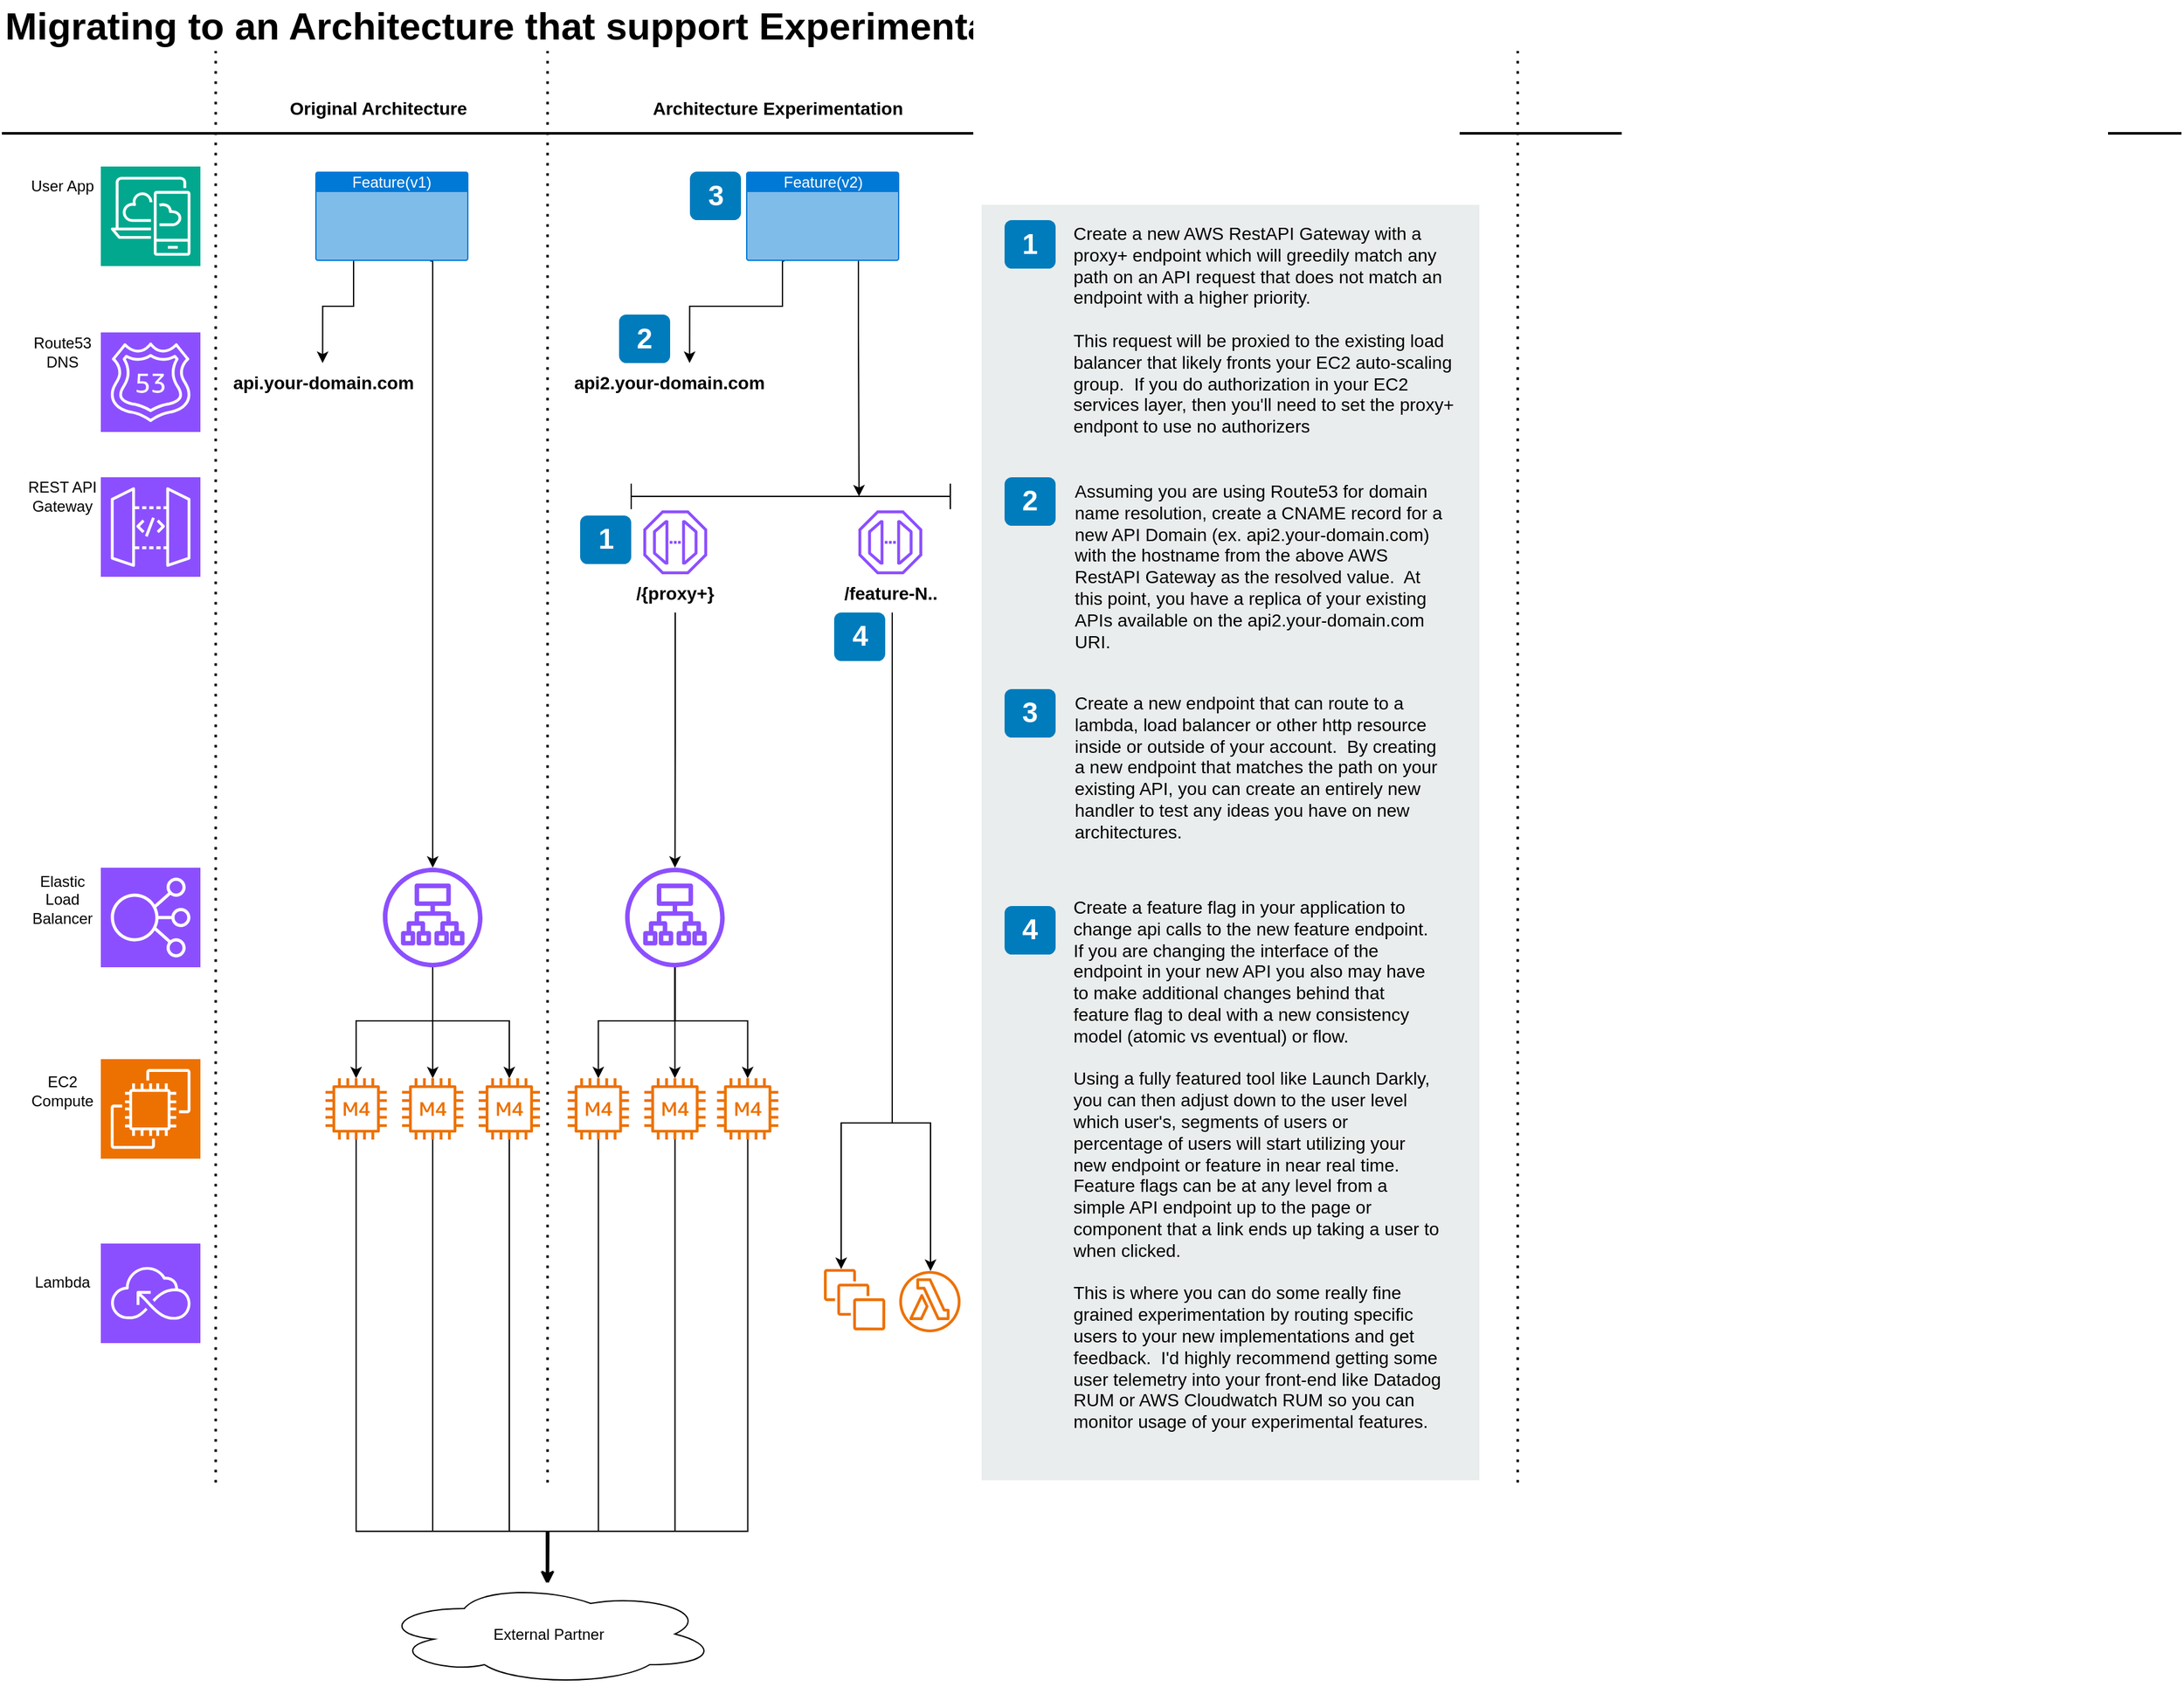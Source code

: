 <mxfile version="21.7.5" type="github">
  <diagram id="Ht1M8jgEwFfnCIfOTk4-" name="Page-1">
    <mxGraphModel dx="1132" dy="829" grid="1" gridSize="10" guides="1" tooltips="1" connect="1" arrows="1" fold="1" page="1" pageScale="1" pageWidth="1169" pageHeight="827" math="0" shadow="0">
      <root>
        <mxCell id="0" />
        <mxCell id="1" parent="0" />
        <mxCell id="-QjtrjUzRDEMRZ5MF8oH-9" value="1" style="rounded=1;whiteSpace=wrap;html=1;fillColor=#007CBD;strokeColor=none;fontColor=#FFFFFF;fontStyle=1;fontSize=22;" parent="1" vertex="1">
          <mxGeometry x="505.5" y="444" width="40" height="38" as="geometry" />
        </mxCell>
        <mxCell id="-QjtrjUzRDEMRZ5MF8oH-27" value="2" style="rounded=1;whiteSpace=wrap;html=1;fillColor=#007CBD;strokeColor=none;fontColor=#FFFFFF;fontStyle=1;fontSize=22;" parent="1" vertex="1">
          <mxGeometry x="536" y="286.5" width="40" height="38" as="geometry" />
        </mxCell>
        <mxCell id="-QjtrjUzRDEMRZ5MF8oH-29" value="4" style="rounded=1;whiteSpace=wrap;html=1;fillColor=#007CBD;strokeColor=none;fontColor=#FFFFFF;fontStyle=1;fontSize=22;" parent="1" vertex="1">
          <mxGeometry x="704.5" y="520" width="40" height="38" as="geometry" />
        </mxCell>
        <mxCell id="-QjtrjUzRDEMRZ5MF8oH-30" value="3" style="rounded=1;whiteSpace=wrap;html=1;fillColor=#007CBD;strokeColor=none;fontColor=#FFFFFF;fontStyle=1;fontSize=22;" parent="1" vertex="1">
          <mxGeometry x="591.5" y="174.5" width="40" height="38" as="geometry" />
        </mxCell>
        <mxCell id="-QjtrjUzRDEMRZ5MF8oH-47" value="Migrating to an Architecture that support Experimentation" style="text;html=1;resizable=0;points=[];autosize=1;align=left;verticalAlign=top;spacingTop=-4;fontSize=30;fontStyle=1" parent="1" vertex="1">
          <mxGeometry x="52.5" y="40" width="850" height="40" as="geometry" />
        </mxCell>
        <mxCell id="SCVMTBWpLvtzJIhz15lM-1" value="" style="line;strokeWidth=2;html=1;fontSize=14;" parent="1" vertex="1">
          <mxGeometry x="52.5" y="139.5" width="1707.5" height="10" as="geometry" />
        </mxCell>
        <mxCell id="7OVz4w7n9kzEPWy-4BBC-3" value="" style="rounded=0;whiteSpace=wrap;html=1;fillColor=#EAEDED;fontSize=22;fontColor=#FFFFFF;strokeColor=none;labelBackgroundColor=none;" parent="1" vertex="1">
          <mxGeometry x="820" y="200.5" width="390" height="999.5" as="geometry" />
        </mxCell>
        <mxCell id="7OVz4w7n9kzEPWy-4BBC-4" value="1" style="rounded=1;whiteSpace=wrap;html=1;fillColor=#007CBD;strokeColor=none;fontColor=#FFFFFF;fontStyle=1;fontSize=22;labelBackgroundColor=none;" parent="1" vertex="1">
          <mxGeometry x="838" y="212.5" width="40" height="38" as="geometry" />
        </mxCell>
        <mxCell id="7OVz4w7n9kzEPWy-4BBC-5" value="2" style="rounded=1;whiteSpace=wrap;html=1;fillColor=#007CBD;strokeColor=none;fontColor=#FFFFFF;fontStyle=1;fontSize=22;labelBackgroundColor=none;" parent="1" vertex="1">
          <mxGeometry x="838" y="414" width="40" height="38" as="geometry" />
        </mxCell>
        <mxCell id="7OVz4w7n9kzEPWy-4BBC-6" value="3" style="rounded=1;whiteSpace=wrap;html=1;fillColor=#007CBD;strokeColor=none;fontColor=#FFFFFF;fontStyle=1;fontSize=22;labelBackgroundColor=none;" parent="1" vertex="1">
          <mxGeometry x="838" y="580" width="40" height="38" as="geometry" />
        </mxCell>
        <mxCell id="7OVz4w7n9kzEPWy-4BBC-8" value="4" style="rounded=1;whiteSpace=wrap;html=1;fillColor=#007CBD;strokeColor=none;fontColor=#FFFFFF;fontStyle=1;fontSize=22;labelBackgroundColor=none;" parent="1" vertex="1">
          <mxGeometry x="838" y="750" width="40" height="38" as="geometry" />
        </mxCell>
        <mxCell id="7OVz4w7n9kzEPWy-4BBC-13" value="Create a new AWS RestAPI Gateway with a proxy+ endpoint which will greedily match any path on an API request that does not match an endpoint with a higher priority.&lt;br&gt;&lt;br&gt;This request will be proxied to the existing load balancer that likely fronts your EC2 auto-scaling group.&amp;nbsp; If you do authorization in your EC2 services layer, then you&#39;ll need to set the proxy+ endpont to use no authorizers" style="text;html=1;align=left;verticalAlign=top;spacingTop=-4;fontSize=14;labelBackgroundColor=none;whiteSpace=wrap;" parent="1" vertex="1">
          <mxGeometry x="889.5" y="212" width="310.5" height="118" as="geometry" />
        </mxCell>
        <mxCell id="7OVz4w7n9kzEPWy-4BBC-14" value="Assuming you are using Route53 for domain name resolution, create a CNAME record for a new API Domain (ex. api2.your-domain.com) with the hostname from the above AWS RestAPI Gateway as the resolved value.&amp;nbsp; At this point, you have a replica of your existing APIs available on the api2.your-domain.com URI." style="text;html=1;align=left;verticalAlign=top;spacingTop=-4;fontSize=14;labelBackgroundColor=none;whiteSpace=wrap;" parent="1" vertex="1">
          <mxGeometry x="890.5" y="414" width="289.5" height="115" as="geometry" />
        </mxCell>
        <mxCell id="7OVz4w7n9kzEPWy-4BBC-16" value="&lt;span&gt;Create a feature flag in your application to change api calls to the new feature endpoint. If you are changing the interface of the endpoint in your new API you also may have to make additional changes behind that feature flag to deal with a new consistency model (atomic vs eventual) or flow.&amp;nbsp; &lt;br&gt;&lt;br&gt;Using a fully featured tool like Launch Darkly, you can then adjust down to the user level which user&#39;s, segments of users or percentage of users will start utilizing your new endpoint or feature in near real time.&amp;nbsp; Feature flags can be at any level from a simple API endpoint up to the page or component that a link ends up taking a user to when clicked.&lt;br&gt;&lt;br&gt;This is where you can do some really fine grained experimentation by routing specific users to your new implementations and get feedback.&amp;nbsp; I&#39;d highly recommend getting some user telemetry into your front-end like Datadog RUM or AWS Cloudwatch RUM so you can monitor usage of your experimental features.&lt;br&gt;&lt;/span&gt;" style="text;html=1;align=left;verticalAlign=top;spacingTop=-4;fontSize=14;labelBackgroundColor=none;whiteSpace=wrap;" parent="1" vertex="1">
          <mxGeometry x="889.5" y="740" width="290.5" height="211" as="geometry" />
        </mxCell>
        <mxCell id="7OVz4w7n9kzEPWy-4BBC-19" value="Create a new endpoint that can route to a lambda, load balancer or other http resource inside or outside of your account.&amp;nbsp; By creating a new endpoint that matches the path on your existing API, you can create an entirely new handler to test any ideas you have on new architectures.&amp;nbsp;&amp;nbsp;" style="text;html=1;align=left;verticalAlign=top;spacingTop=-4;fontSize=14;labelBackgroundColor=none;whiteSpace=wrap;" parent="1" vertex="1">
          <mxGeometry x="890.5" y="580" width="289.5" height="113" as="geometry" />
        </mxCell>
        <mxCell id="La0AM62QfrlffkRoR9J9-1" value="" style="sketch=0;points=[[0,0,0],[0.25,0,0],[0.5,0,0],[0.75,0,0],[1,0,0],[0,1,0],[0.25,1,0],[0.5,1,0],[0.75,1,0],[1,1,0],[0,0.25,0],[0,0.5,0],[0,0.75,0],[1,0.25,0],[1,0.5,0],[1,0.75,0]];outlineConnect=0;fontColor=#232F3E;fillColor=#01A88D;strokeColor=#ffffff;dashed=0;verticalLabelPosition=bottom;verticalAlign=top;align=center;html=1;fontSize=12;fontStyle=0;aspect=fixed;shape=mxgraph.aws4.resourceIcon;resIcon=mxgraph.aws4.desktop_and_app_streaming;" vertex="1" parent="1">
          <mxGeometry x="130" y="170.5" width="78" height="78" as="geometry" />
        </mxCell>
        <mxCell id="La0AM62QfrlffkRoR9J9-2" value="" style="sketch=0;points=[[0,0,0],[0.25,0,0],[0.5,0,0],[0.75,0,0],[1,0,0],[0,1,0],[0.25,1,0],[0.5,1,0],[0.75,1,0],[1,1,0],[0,0.25,0],[0,0.5,0],[0,0.75,0],[1,0.25,0],[1,0.5,0],[1,0.75,0]];outlineConnect=0;fontColor=#232F3E;fillColor=#8C4FFF;strokeColor=#ffffff;dashed=0;verticalLabelPosition=bottom;verticalAlign=top;align=center;html=1;fontSize=12;fontStyle=0;aspect=fixed;shape=mxgraph.aws4.resourceIcon;resIcon=mxgraph.aws4.api_gateway;" vertex="1" parent="1">
          <mxGeometry x="130" y="414" width="78" height="78" as="geometry" />
        </mxCell>
        <mxCell id="La0AM62QfrlffkRoR9J9-3" value="" style="sketch=0;points=[[0,0,0],[0.25,0,0],[0.5,0,0],[0.75,0,0],[1,0,0],[0,1,0],[0.25,1,0],[0.5,1,0],[0.75,1,0],[1,1,0],[0,0.25,0],[0,0.5,0],[0,0.75,0],[1,0.25,0],[1,0.5,0],[1,0.75,0]];outlineConnect=0;fontColor=#232F3E;fillColor=#8C4FFF;strokeColor=#ffffff;dashed=0;verticalLabelPosition=bottom;verticalAlign=top;align=center;html=1;fontSize=12;fontStyle=0;aspect=fixed;shape=mxgraph.aws4.resourceIcon;resIcon=mxgraph.aws4.route_53;" vertex="1" parent="1">
          <mxGeometry x="130" y="300.5" width="78" height="78" as="geometry" />
        </mxCell>
        <mxCell id="La0AM62QfrlffkRoR9J9-21" style="edgeStyle=orthogonalEdgeStyle;rounded=0;orthogonalLoop=1;jettySize=auto;html=1;exitX=0.75;exitY=1;exitDx=0;exitDy=0;exitPerimeter=0;" edge="1" parent="1" source="La0AM62QfrlffkRoR9J9-5" target="La0AM62QfrlffkRoR9J9-16">
          <mxGeometry relative="1" as="geometry">
            <Array as="points">
              <mxPoint x="390" y="244" />
            </Array>
          </mxGeometry>
        </mxCell>
        <mxCell id="La0AM62QfrlffkRoR9J9-4" value="api.your-domain.com" style="text;html=1;strokeColor=none;fillColor=none;align=center;verticalAlign=middle;whiteSpace=wrap;rounded=0;fontSize=14;fontStyle=1" vertex="1" parent="1">
          <mxGeometry x="189.5" y="324.5" width="228.5" height="30" as="geometry" />
        </mxCell>
        <mxCell id="La0AM62QfrlffkRoR9J9-20" style="edgeStyle=orthogonalEdgeStyle;rounded=0;orthogonalLoop=1;jettySize=auto;html=1;exitX=0.25;exitY=1;exitDx=0;exitDy=0;exitPerimeter=0;entryX=0.5;entryY=0;entryDx=0;entryDy=0;" edge="1" parent="1" source="La0AM62QfrlffkRoR9J9-5" target="La0AM62QfrlffkRoR9J9-4">
          <mxGeometry relative="1" as="geometry">
            <mxPoint x="300" y="260" as="sourcePoint" />
            <Array as="points">
              <mxPoint x="328" y="280" />
              <mxPoint x="304" y="280" />
            </Array>
          </mxGeometry>
        </mxCell>
        <mxCell id="La0AM62QfrlffkRoR9J9-5" value="Feature(v1)" style="html=1;whiteSpace=wrap;strokeColor=none;fillColor=#0079D6;labelPosition=center;verticalLabelPosition=middle;verticalAlign=top;align=center;fontSize=12;outlineConnect=0;spacingTop=-6;fontColor=#FFFFFF;sketch=0;shape=mxgraph.sitemap.page;" vertex="1" parent="1">
          <mxGeometry x="298" y="174.5" width="120" height="70" as="geometry" />
        </mxCell>
        <mxCell id="La0AM62QfrlffkRoR9J9-23" value="" style="edgeStyle=orthogonalEdgeStyle;rounded=0;orthogonalLoop=1;jettySize=auto;html=1;exitX=0.25;exitY=1;exitDx=0;exitDy=0;exitPerimeter=0;entryX=0.5;entryY=0;entryDx=0;entryDy=0;" edge="1" parent="1" source="La0AM62QfrlffkRoR9J9-6">
          <mxGeometry relative="1" as="geometry">
            <mxPoint x="591.25" y="324.5" as="targetPoint" />
            <Array as="points">
              <mxPoint x="664" y="244" />
              <mxPoint x="664" y="280" />
              <mxPoint x="591" y="280" />
            </Array>
          </mxGeometry>
        </mxCell>
        <mxCell id="La0AM62QfrlffkRoR9J9-34" value="" style="edgeStyle=orthogonalEdgeStyle;rounded=0;orthogonalLoop=1;jettySize=auto;html=1;exitX=0.75;exitY=1;exitDx=0;exitDy=0;exitPerimeter=0;entryX=0.714;entryY=0.502;entryDx=0;entryDy=0;entryPerimeter=0;" edge="1" parent="1" target="La0AM62QfrlffkRoR9J9-33">
          <mxGeometry relative="1" as="geometry">
            <mxPoint x="723.5" y="244.5" as="sourcePoint" />
            <mxPoint x="720" y="420" as="targetPoint" />
            <Array as="points">
              <mxPoint x="723" y="300" />
              <mxPoint x="724" y="300" />
            </Array>
          </mxGeometry>
        </mxCell>
        <mxCell id="La0AM62QfrlffkRoR9J9-6" value="Feature(v2)" style="html=1;whiteSpace=wrap;strokeColor=none;fillColor=#0079D6;labelPosition=center;verticalLabelPosition=middle;verticalAlign=top;align=center;fontSize=12;outlineConnect=0;spacingTop=-6;fontColor=#FFFFFF;sketch=0;shape=mxgraph.sitemap.page;" vertex="1" parent="1">
          <mxGeometry x="635.5" y="174.5" width="120" height="70" as="geometry" />
        </mxCell>
        <mxCell id="La0AM62QfrlffkRoR9J9-8" value="Route53&lt;br&gt;DNS" style="text;html=1;strokeColor=none;fillColor=none;align=center;verticalAlign=middle;whiteSpace=wrap;rounded=0;" vertex="1" parent="1">
          <mxGeometry x="70" y="300.5" width="60" height="30" as="geometry" />
        </mxCell>
        <mxCell id="La0AM62QfrlffkRoR9J9-9" value="User App" style="text;html=1;strokeColor=none;fillColor=none;align=center;verticalAlign=middle;whiteSpace=wrap;rounded=0;" vertex="1" parent="1">
          <mxGeometry x="70" y="170.5" width="60" height="30" as="geometry" />
        </mxCell>
        <mxCell id="La0AM62QfrlffkRoR9J9-10" value="" style="sketch=0;points=[[0,0,0],[0.25,0,0],[0.5,0,0],[0.75,0,0],[1,0,0],[0,1,0],[0.25,1,0],[0.5,1,0],[0.75,1,0],[1,1,0],[0,0.25,0],[0,0.5,0],[0,0.75,0],[1,0.25,0],[1,0.5,0],[1,0.75,0]];outlineConnect=0;fontColor=#232F3E;fillColor=#8C4FFF;strokeColor=#ffffff;dashed=0;verticalLabelPosition=bottom;verticalAlign=top;align=center;html=1;fontSize=12;fontStyle=0;aspect=fixed;shape=mxgraph.aws4.resourceIcon;resIcon=mxgraph.aws4.elastic_load_balancing;" vertex="1" parent="1">
          <mxGeometry x="130" y="720" width="78" height="78" as="geometry" />
        </mxCell>
        <mxCell id="La0AM62QfrlffkRoR9J9-11" value="" style="sketch=0;points=[[0,0,0],[0.25,0,0],[0.5,0,0],[0.75,0,0],[1,0,0],[0,1,0],[0.25,1,0],[0.5,1,0],[0.75,1,0],[1,1,0],[0,0.25,0],[0,0.5,0],[0,0.75,0],[1,0.25,0],[1,0.5,0],[1,0.75,0]];outlineConnect=0;fontColor=#232F3E;fillColor=#ED7100;strokeColor=#ffffff;dashed=0;verticalLabelPosition=bottom;verticalAlign=top;align=center;html=1;fontSize=12;fontStyle=0;aspect=fixed;shape=mxgraph.aws4.resourceIcon;resIcon=mxgraph.aws4.ec2;" vertex="1" parent="1">
          <mxGeometry x="130" y="870" width="78" height="78" as="geometry" />
        </mxCell>
        <mxCell id="La0AM62QfrlffkRoR9J9-61" style="edgeStyle=orthogonalEdgeStyle;rounded=0;orthogonalLoop=1;jettySize=auto;html=1;" edge="1" parent="1" source="La0AM62QfrlffkRoR9J9-13" target="La0AM62QfrlffkRoR9J9-60">
          <mxGeometry relative="1" as="geometry">
            <Array as="points">
              <mxPoint x="330" y="1240" />
              <mxPoint x="481" y="1240" />
            </Array>
          </mxGeometry>
        </mxCell>
        <mxCell id="La0AM62QfrlffkRoR9J9-13" value="" style="sketch=0;outlineConnect=0;fontColor=#232F3E;gradientColor=none;fillColor=#ED7100;strokeColor=none;dashed=0;verticalLabelPosition=bottom;verticalAlign=top;align=center;html=1;fontSize=12;fontStyle=0;aspect=fixed;pointerEvents=1;shape=mxgraph.aws4.m4_instance;" vertex="1" parent="1">
          <mxGeometry x="306" y="885" width="48" height="48" as="geometry" />
        </mxCell>
        <mxCell id="La0AM62QfrlffkRoR9J9-62" style="edgeStyle=orthogonalEdgeStyle;rounded=0;orthogonalLoop=1;jettySize=auto;html=1;" edge="1" parent="1" source="La0AM62QfrlffkRoR9J9-14">
          <mxGeometry relative="1" as="geometry">
            <mxPoint x="480" y="1280" as="targetPoint" />
            <Array as="points">
              <mxPoint x="390" y="1240" />
              <mxPoint x="480" y="1240" />
            </Array>
          </mxGeometry>
        </mxCell>
        <mxCell id="La0AM62QfrlffkRoR9J9-14" value="" style="sketch=0;outlineConnect=0;fontColor=#232F3E;gradientColor=none;fillColor=#ED7100;strokeColor=none;dashed=0;verticalLabelPosition=bottom;verticalAlign=top;align=center;html=1;fontSize=12;fontStyle=0;aspect=fixed;pointerEvents=1;shape=mxgraph.aws4.m4_instance;" vertex="1" parent="1">
          <mxGeometry x="366" y="885" width="48" height="48" as="geometry" />
        </mxCell>
        <mxCell id="La0AM62QfrlffkRoR9J9-63" style="edgeStyle=orthogonalEdgeStyle;rounded=0;orthogonalLoop=1;jettySize=auto;html=1;" edge="1" parent="1" source="La0AM62QfrlffkRoR9J9-15">
          <mxGeometry relative="1" as="geometry">
            <mxPoint x="480" y="1280" as="targetPoint" />
            <Array as="points">
              <mxPoint x="450" y="1240" />
              <mxPoint x="480" y="1240" />
            </Array>
          </mxGeometry>
        </mxCell>
        <mxCell id="La0AM62QfrlffkRoR9J9-15" value="" style="sketch=0;outlineConnect=0;fontColor=#232F3E;gradientColor=none;fillColor=#ED7100;strokeColor=none;dashed=0;verticalLabelPosition=bottom;verticalAlign=top;align=center;html=1;fontSize=12;fontStyle=0;aspect=fixed;pointerEvents=1;shape=mxgraph.aws4.m4_instance;" vertex="1" parent="1">
          <mxGeometry x="426" y="885" width="48" height="48" as="geometry" />
        </mxCell>
        <mxCell id="La0AM62QfrlffkRoR9J9-17" value="" style="edgeStyle=orthogonalEdgeStyle;rounded=0;orthogonalLoop=1;jettySize=auto;html=1;" edge="1" parent="1" source="La0AM62QfrlffkRoR9J9-16" target="La0AM62QfrlffkRoR9J9-15">
          <mxGeometry relative="1" as="geometry">
            <Array as="points">
              <mxPoint x="390" y="840" />
              <mxPoint x="450" y="840" />
            </Array>
          </mxGeometry>
        </mxCell>
        <mxCell id="La0AM62QfrlffkRoR9J9-18" style="edgeStyle=orthogonalEdgeStyle;rounded=0;orthogonalLoop=1;jettySize=auto;html=1;" edge="1" parent="1" source="La0AM62QfrlffkRoR9J9-16" target="La0AM62QfrlffkRoR9J9-14">
          <mxGeometry relative="1" as="geometry" />
        </mxCell>
        <mxCell id="La0AM62QfrlffkRoR9J9-19" style="edgeStyle=orthogonalEdgeStyle;rounded=0;orthogonalLoop=1;jettySize=auto;html=1;" edge="1" parent="1" source="La0AM62QfrlffkRoR9J9-16" target="La0AM62QfrlffkRoR9J9-13">
          <mxGeometry relative="1" as="geometry">
            <Array as="points">
              <mxPoint x="390" y="840" />
              <mxPoint x="330" y="840" />
            </Array>
          </mxGeometry>
        </mxCell>
        <mxCell id="La0AM62QfrlffkRoR9J9-16" value="" style="sketch=0;outlineConnect=0;fontColor=#232F3E;gradientColor=none;fillColor=#8C4FFF;strokeColor=none;dashed=0;verticalLabelPosition=bottom;verticalAlign=top;align=center;html=1;fontSize=12;fontStyle=0;aspect=fixed;pointerEvents=1;shape=mxgraph.aws4.application_load_balancer;" vertex="1" parent="1">
          <mxGeometry x="351" y="720" width="78" height="78" as="geometry" />
        </mxCell>
        <mxCell id="La0AM62QfrlffkRoR9J9-22" value="api2.your-domain.com" style="text;html=1;strokeColor=none;fillColor=none;align=center;verticalAlign=middle;whiteSpace=wrap;rounded=0;fontSize=14;fontStyle=1" vertex="1" parent="1">
          <mxGeometry x="461" y="324.5" width="228.5" height="30" as="geometry" />
        </mxCell>
        <mxCell id="La0AM62QfrlffkRoR9J9-27" value="" style="group" vertex="1" connectable="0" parent="1">
          <mxGeometry x="540" y="440" width="80" height="80" as="geometry" />
        </mxCell>
        <mxCell id="La0AM62QfrlffkRoR9J9-24" value="/{proxy+}" style="text;html=1;strokeColor=none;fillColor=none;align=center;verticalAlign=middle;whiteSpace=wrap;rounded=0;fontSize=14;fontStyle=1" vertex="1" parent="La0AM62QfrlffkRoR9J9-27">
          <mxGeometry y="50" width="80" height="30" as="geometry" />
        </mxCell>
        <mxCell id="La0AM62QfrlffkRoR9J9-26" value="" style="sketch=0;outlineConnect=0;fontColor=#232F3E;gradientColor=none;fillColor=#8C4FFF;strokeColor=none;dashed=0;verticalLabelPosition=bottom;verticalAlign=top;align=center;html=1;fontSize=12;fontStyle=0;aspect=fixed;pointerEvents=1;shape=mxgraph.aws4.endpoint;" vertex="1" parent="La0AM62QfrlffkRoR9J9-27">
          <mxGeometry x="15" width="50" height="50" as="geometry" />
        </mxCell>
        <mxCell id="La0AM62QfrlffkRoR9J9-28" value="" style="group" vertex="1" connectable="0" parent="1">
          <mxGeometry x="708.5" y="440" width="80" height="80" as="geometry" />
        </mxCell>
        <mxCell id="La0AM62QfrlffkRoR9J9-29" value="/feature-N.." style="text;html=1;strokeColor=none;fillColor=none;align=center;verticalAlign=middle;whiteSpace=wrap;rounded=0;fontSize=14;fontStyle=1" vertex="1" parent="La0AM62QfrlffkRoR9J9-28">
          <mxGeometry y="50" width="80" height="30" as="geometry" />
        </mxCell>
        <mxCell id="La0AM62QfrlffkRoR9J9-30" value="" style="sketch=0;outlineConnect=0;fontColor=#232F3E;gradientColor=none;fillColor=#8C4FFF;strokeColor=none;dashed=0;verticalLabelPosition=bottom;verticalAlign=top;align=center;html=1;fontSize=12;fontStyle=0;aspect=fixed;pointerEvents=1;shape=mxgraph.aws4.endpoint;" vertex="1" parent="La0AM62QfrlffkRoR9J9-28">
          <mxGeometry x="15" width="50" height="50" as="geometry" />
        </mxCell>
        <mxCell id="La0AM62QfrlffkRoR9J9-33" value="" style="shape=crossbar;whiteSpace=wrap;html=1;rounded=1;" vertex="1" parent="1">
          <mxGeometry x="545.5" y="419" width="250" height="20" as="geometry" />
        </mxCell>
        <mxCell id="La0AM62QfrlffkRoR9J9-36" value="" style="sketch=0;outlineConnect=0;fontColor=#232F3E;gradientColor=none;fillColor=#ED7100;strokeColor=none;dashed=0;verticalLabelPosition=bottom;verticalAlign=top;align=center;html=1;fontSize=12;fontStyle=0;aspect=fixed;pointerEvents=1;shape=mxgraph.aws4.lambda_function;" vertex="1" parent="1">
          <mxGeometry x="755.5" y="1036" width="48" height="48" as="geometry" />
        </mxCell>
        <mxCell id="La0AM62QfrlffkRoR9J9-38" value="REST API Gateway" style="text;html=1;strokeColor=none;fillColor=none;align=center;verticalAlign=middle;whiteSpace=wrap;rounded=0;" vertex="1" parent="1">
          <mxGeometry x="70" y="414" width="60" height="30" as="geometry" />
        </mxCell>
        <mxCell id="La0AM62QfrlffkRoR9J9-39" value="Elastic Load Balancer" style="text;html=1;strokeColor=none;fillColor=none;align=center;verticalAlign=middle;whiteSpace=wrap;rounded=0;" vertex="1" parent="1">
          <mxGeometry x="70" y="720" width="60" height="50" as="geometry" />
        </mxCell>
        <mxCell id="La0AM62QfrlffkRoR9J9-40" value="EC2 Compute" style="text;html=1;strokeColor=none;fillColor=none;align=center;verticalAlign=middle;whiteSpace=wrap;rounded=0;" vertex="1" parent="1">
          <mxGeometry x="70" y="870" width="60" height="50" as="geometry" />
        </mxCell>
        <mxCell id="La0AM62QfrlffkRoR9J9-41" value="Lambda" style="text;html=1;strokeColor=none;fillColor=none;align=center;verticalAlign=middle;whiteSpace=wrap;rounded=0;" vertex="1" parent="1">
          <mxGeometry x="70" y="1030.5" width="60" height="29.5" as="geometry" />
        </mxCell>
        <mxCell id="La0AM62QfrlffkRoR9J9-42" value="" style="endArrow=none;dashed=1;html=1;dashPattern=1 3;strokeWidth=2;rounded=0;" edge="1" parent="1">
          <mxGeometry width="50" height="50" relative="1" as="geometry">
            <mxPoint x="220" y="1201.739" as="sourcePoint" />
            <mxPoint x="220" y="80" as="targetPoint" />
          </mxGeometry>
        </mxCell>
        <mxCell id="La0AM62QfrlffkRoR9J9-43" value="" style="endArrow=none;dashed=1;html=1;dashPattern=1 3;strokeWidth=2;rounded=0;" edge="1" parent="1">
          <mxGeometry width="50" height="50" relative="1" as="geometry">
            <mxPoint x="480" y="1201.739" as="sourcePoint" />
            <mxPoint x="480" y="80" as="targetPoint" />
          </mxGeometry>
        </mxCell>
        <mxCell id="La0AM62QfrlffkRoR9J9-44" value="Original Architecture" style="text;html=1;strokeColor=none;fillColor=none;align=center;verticalAlign=middle;whiteSpace=wrap;rounded=0;fontSize=14;fontStyle=1" vertex="1" parent="1">
          <mxGeometry x="232.5" y="109.5" width="228.5" height="30" as="geometry" />
        </mxCell>
        <mxCell id="La0AM62QfrlffkRoR9J9-64" style="edgeStyle=orthogonalEdgeStyle;rounded=0;orthogonalLoop=1;jettySize=auto;html=1;entryX=0.497;entryY=0;entryDx=0;entryDy=0;entryPerimeter=0;" edge="1" parent="1" source="La0AM62QfrlffkRoR9J9-46" target="La0AM62QfrlffkRoR9J9-60">
          <mxGeometry relative="1" as="geometry">
            <Array as="points">
              <mxPoint x="520" y="1240" />
              <mxPoint x="480" y="1240" />
            </Array>
          </mxGeometry>
        </mxCell>
        <mxCell id="La0AM62QfrlffkRoR9J9-46" value="" style="sketch=0;outlineConnect=0;fontColor=#232F3E;gradientColor=none;fillColor=#ED7100;strokeColor=none;dashed=0;verticalLabelPosition=bottom;verticalAlign=top;align=center;html=1;fontSize=12;fontStyle=0;aspect=fixed;pointerEvents=1;shape=mxgraph.aws4.m4_instance;" vertex="1" parent="1">
          <mxGeometry x="495.75" y="885" width="48" height="48" as="geometry" />
        </mxCell>
        <mxCell id="La0AM62QfrlffkRoR9J9-65" style="edgeStyle=orthogonalEdgeStyle;rounded=0;orthogonalLoop=1;jettySize=auto;html=1;" edge="1" parent="1" source="La0AM62QfrlffkRoR9J9-47">
          <mxGeometry relative="1" as="geometry">
            <mxPoint x="480" y="1280" as="targetPoint" />
            <Array as="points">
              <mxPoint x="580" y="1240" />
              <mxPoint x="480" y="1240" />
            </Array>
          </mxGeometry>
        </mxCell>
        <mxCell id="La0AM62QfrlffkRoR9J9-47" value="" style="sketch=0;outlineConnect=0;fontColor=#232F3E;gradientColor=none;fillColor=#ED7100;strokeColor=none;dashed=0;verticalLabelPosition=bottom;verticalAlign=top;align=center;html=1;fontSize=12;fontStyle=0;aspect=fixed;pointerEvents=1;shape=mxgraph.aws4.m4_instance;" vertex="1" parent="1">
          <mxGeometry x="555.75" y="885" width="48" height="48" as="geometry" />
        </mxCell>
        <mxCell id="La0AM62QfrlffkRoR9J9-48" value="" style="edgeStyle=orthogonalEdgeStyle;rounded=0;orthogonalLoop=1;jettySize=auto;html=1;" edge="1" parent="1" source="La0AM62QfrlffkRoR9J9-51" target="La0AM62QfrlffkRoR9J9-53">
          <mxGeometry relative="1" as="geometry">
            <mxPoint x="640.75" y="880" as="targetPoint" />
            <Array as="points">
              <mxPoint x="579.75" y="840" />
              <mxPoint x="636.75" y="840" />
            </Array>
          </mxGeometry>
        </mxCell>
        <mxCell id="La0AM62QfrlffkRoR9J9-49" style="edgeStyle=orthogonalEdgeStyle;rounded=0;orthogonalLoop=1;jettySize=auto;html=1;" edge="1" parent="1" source="La0AM62QfrlffkRoR9J9-51" target="La0AM62QfrlffkRoR9J9-47">
          <mxGeometry relative="1" as="geometry" />
        </mxCell>
        <mxCell id="La0AM62QfrlffkRoR9J9-50" style="edgeStyle=orthogonalEdgeStyle;rounded=0;orthogonalLoop=1;jettySize=auto;html=1;" edge="1" parent="1" source="La0AM62QfrlffkRoR9J9-51" target="La0AM62QfrlffkRoR9J9-46">
          <mxGeometry relative="1" as="geometry">
            <Array as="points">
              <mxPoint x="579.75" y="840" />
              <mxPoint x="519.75" y="840" />
            </Array>
          </mxGeometry>
        </mxCell>
        <mxCell id="La0AM62QfrlffkRoR9J9-51" value="" style="sketch=0;outlineConnect=0;fontColor=#232F3E;gradientColor=none;fillColor=#8C4FFF;strokeColor=none;dashed=0;verticalLabelPosition=bottom;verticalAlign=top;align=center;html=1;fontSize=12;fontStyle=0;aspect=fixed;pointerEvents=1;shape=mxgraph.aws4.application_load_balancer;" vertex="1" parent="1">
          <mxGeometry x="540.75" y="720" width="78" height="78" as="geometry" />
        </mxCell>
        <mxCell id="La0AM62QfrlffkRoR9J9-52" style="edgeStyle=orthogonalEdgeStyle;rounded=0;orthogonalLoop=1;jettySize=auto;html=1;" edge="1" parent="1" source="La0AM62QfrlffkRoR9J9-24" target="La0AM62QfrlffkRoR9J9-51">
          <mxGeometry relative="1" as="geometry" />
        </mxCell>
        <mxCell id="La0AM62QfrlffkRoR9J9-66" style="edgeStyle=orthogonalEdgeStyle;rounded=0;orthogonalLoop=1;jettySize=auto;html=1;" edge="1" parent="1" source="La0AM62QfrlffkRoR9J9-53" target="La0AM62QfrlffkRoR9J9-60">
          <mxGeometry relative="1" as="geometry">
            <Array as="points">
              <mxPoint x="637" y="1240" />
              <mxPoint x="479" y="1240" />
            </Array>
          </mxGeometry>
        </mxCell>
        <mxCell id="La0AM62QfrlffkRoR9J9-53" value="" style="sketch=0;outlineConnect=0;fontColor=#232F3E;gradientColor=none;fillColor=#ED7100;strokeColor=none;dashed=0;verticalLabelPosition=bottom;verticalAlign=top;align=center;html=1;fontSize=12;fontStyle=0;aspect=fixed;pointerEvents=1;shape=mxgraph.aws4.m4_instance;" vertex="1" parent="1">
          <mxGeometry x="612.75" y="885" width="48" height="48" as="geometry" />
        </mxCell>
        <mxCell id="La0AM62QfrlffkRoR9J9-56" value="" style="edgeStyle=orthogonalEdgeStyle;rounded=0;orthogonalLoop=1;jettySize=auto;html=1;" edge="1" parent="1" source="La0AM62QfrlffkRoR9J9-29" target="La0AM62QfrlffkRoR9J9-36">
          <mxGeometry relative="1" as="geometry">
            <mxPoint x="749" y="1039" as="targetPoint" />
            <mxPoint x="749" y="520" as="sourcePoint" />
            <Array as="points">
              <mxPoint x="750" y="920" />
              <mxPoint x="780" y="920" />
            </Array>
          </mxGeometry>
        </mxCell>
        <mxCell id="La0AM62QfrlffkRoR9J9-55" value="" style="sketch=0;points=[[0,0,0],[0.25,0,0],[0.5,0,0],[0.75,0,0],[1,0,0],[0,1,0],[0.25,1,0],[0.5,1,0],[0.75,1,0],[1,1,0],[0,0.25,0],[0,0.5,0],[0,0.75,0],[1,0.25,0],[1,0.5,0],[1,0.75,0]];outlineConnect=0;fontColor=#232F3E;fillColor=#8C4FFF;strokeColor=#ffffff;dashed=0;verticalLabelPosition=bottom;verticalAlign=top;align=center;html=1;fontSize=12;fontStyle=0;aspect=fixed;shape=mxgraph.aws4.resourceIcon;resIcon=mxgraph.aws4.serverless;" vertex="1" parent="1">
          <mxGeometry x="130" y="1014.5" width="78" height="78" as="geometry" />
        </mxCell>
        <mxCell id="La0AM62QfrlffkRoR9J9-58" value="" style="sketch=0;outlineConnect=0;fontColor=#232F3E;gradientColor=none;fillColor=#ED7100;strokeColor=none;dashed=0;verticalLabelPosition=bottom;verticalAlign=top;align=center;html=1;fontSize=12;fontStyle=0;aspect=fixed;pointerEvents=1;shape=mxgraph.aws4.instances;" vertex="1" parent="1">
          <mxGeometry x="696.5" y="1034.5" width="48" height="48" as="geometry" />
        </mxCell>
        <mxCell id="La0AM62QfrlffkRoR9J9-59" style="edgeStyle=orthogonalEdgeStyle;rounded=0;orthogonalLoop=1;jettySize=auto;html=1;" edge="1" parent="1" source="La0AM62QfrlffkRoR9J9-29" target="La0AM62QfrlffkRoR9J9-58">
          <mxGeometry relative="1" as="geometry">
            <Array as="points">
              <mxPoint x="750" y="920" />
              <mxPoint x="710" y="920" />
            </Array>
          </mxGeometry>
        </mxCell>
        <mxCell id="La0AM62QfrlffkRoR9J9-60" value="External Partner" style="ellipse;shape=cloud;whiteSpace=wrap;html=1;" vertex="1" parent="1">
          <mxGeometry x="348.75" y="1280.5" width="264" height="80" as="geometry" />
        </mxCell>
        <mxCell id="La0AM62QfrlffkRoR9J9-67" value="Architecture Experimentation" style="text;html=1;strokeColor=none;fillColor=none;align=center;verticalAlign=middle;whiteSpace=wrap;rounded=0;fontSize=14;fontStyle=1" vertex="1" parent="1">
          <mxGeometry x="545.5" y="109.5" width="228.5" height="30" as="geometry" />
        </mxCell>
        <mxCell id="La0AM62QfrlffkRoR9J9-68" value="" style="endArrow=none;dashed=1;html=1;dashPattern=1 3;strokeWidth=2;rounded=0;" edge="1" parent="1">
          <mxGeometry width="50" height="50" relative="1" as="geometry">
            <mxPoint x="1240" y="1201.739" as="sourcePoint" />
            <mxPoint x="1240" y="80" as="targetPoint" />
          </mxGeometry>
        </mxCell>
      </root>
    </mxGraphModel>
  </diagram>
</mxfile>
